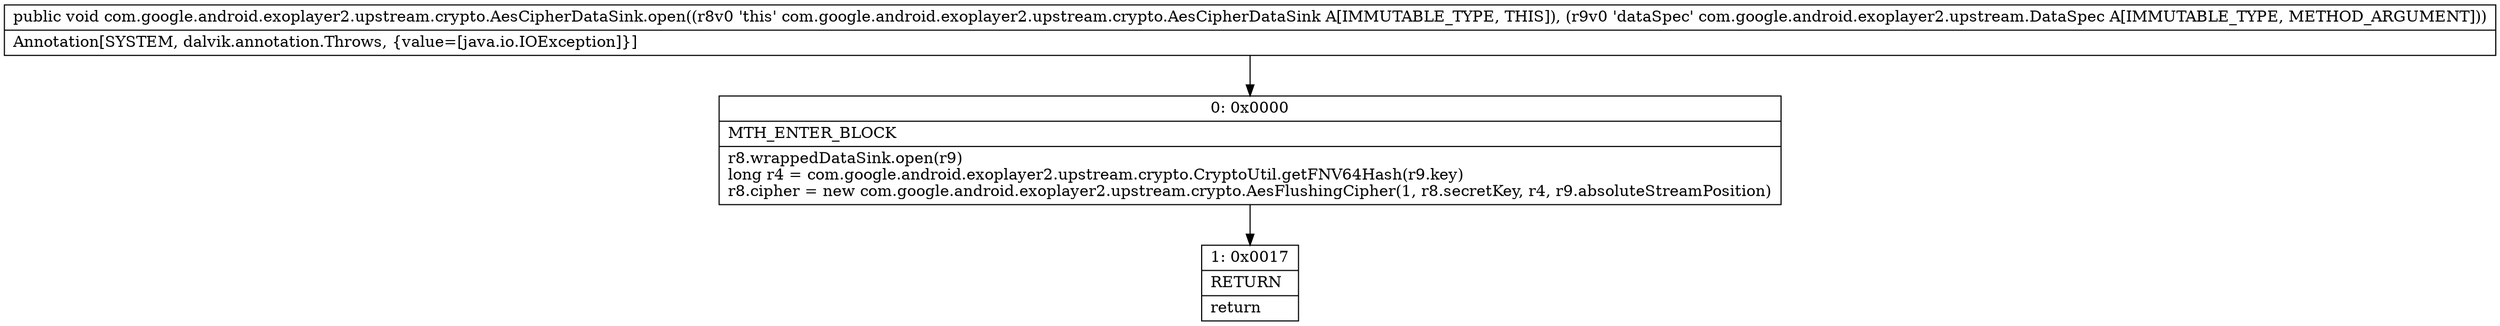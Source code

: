 digraph "CFG forcom.google.android.exoplayer2.upstream.crypto.AesCipherDataSink.open(Lcom\/google\/android\/exoplayer2\/upstream\/DataSpec;)V" {
Node_0 [shape=record,label="{0\:\ 0x0000|MTH_ENTER_BLOCK\l|r8.wrappedDataSink.open(r9)\llong r4 = com.google.android.exoplayer2.upstream.crypto.CryptoUtil.getFNV64Hash(r9.key)\lr8.cipher = new com.google.android.exoplayer2.upstream.crypto.AesFlushingCipher(1, r8.secretKey, r4, r9.absoluteStreamPosition)\l}"];
Node_1 [shape=record,label="{1\:\ 0x0017|RETURN\l|return\l}"];
MethodNode[shape=record,label="{public void com.google.android.exoplayer2.upstream.crypto.AesCipherDataSink.open((r8v0 'this' com.google.android.exoplayer2.upstream.crypto.AesCipherDataSink A[IMMUTABLE_TYPE, THIS]), (r9v0 'dataSpec' com.google.android.exoplayer2.upstream.DataSpec A[IMMUTABLE_TYPE, METHOD_ARGUMENT]))  | Annotation[SYSTEM, dalvik.annotation.Throws, \{value=[java.io.IOException]\}]\l}"];
MethodNode -> Node_0;
Node_0 -> Node_1;
}

